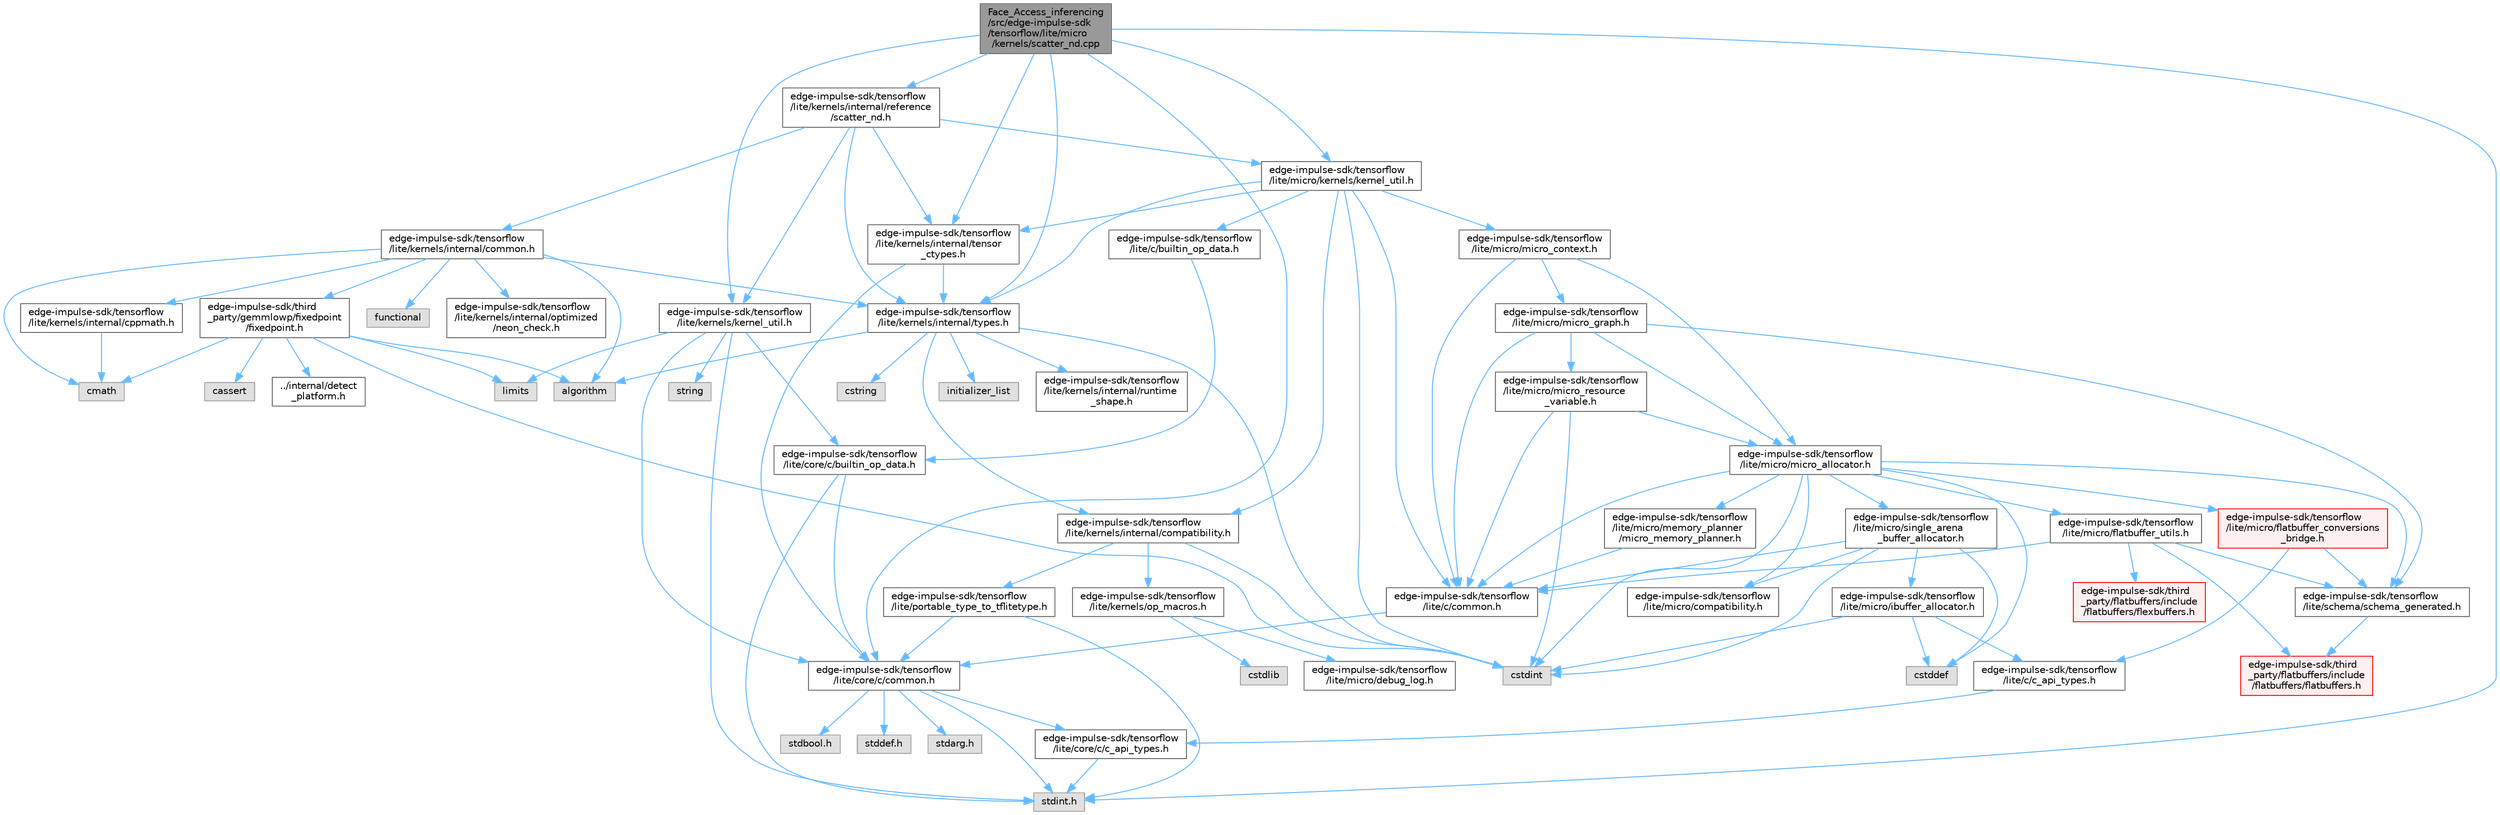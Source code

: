 digraph "Face_Access_inferencing/src/edge-impulse-sdk/tensorflow/lite/micro/kernels/scatter_nd.cpp"
{
 // LATEX_PDF_SIZE
  bgcolor="transparent";
  edge [fontname=Helvetica,fontsize=10,labelfontname=Helvetica,labelfontsize=10];
  node [fontname=Helvetica,fontsize=10,shape=box,height=0.2,width=0.4];
  Node1 [id="Node000001",label="Face_Access_inferencing\l/src/edge-impulse-sdk\l/tensorflow/lite/micro\l/kernels/scatter_nd.cpp",height=0.2,width=0.4,color="gray40", fillcolor="grey60", style="filled", fontcolor="black",tooltip=" "];
  Node1 -> Node2 [id="edge100_Node000001_Node000002",color="steelblue1",style="solid",tooltip=" "];
  Node2 [id="Node000002",label="stdint.h",height=0.2,width=0.4,color="grey60", fillcolor="#E0E0E0", style="filled",tooltip=" "];
  Node1 -> Node3 [id="edge101_Node000001_Node000003",color="steelblue1",style="solid",tooltip=" "];
  Node3 [id="Node000003",label="edge-impulse-sdk/tensorflow\l/lite/kernels/internal/reference\l/scatter_nd.h",height=0.2,width=0.4,color="grey40", fillcolor="white", style="filled",URL="$scatter__nd_8h.html",tooltip=" "];
  Node3 -> Node4 [id="edge102_Node000003_Node000004",color="steelblue1",style="solid",tooltip=" "];
  Node4 [id="Node000004",label="edge-impulse-sdk/tensorflow\l/lite/kernels/internal/common.h",height=0.2,width=0.4,color="grey40", fillcolor="white", style="filled",URL="$_face___access__inferencing_2src_2edge-impulse-sdk_2tensorflow_2lite_2kernels_2internal_2common_8h.html",tooltip=" "];
  Node4 -> Node5 [id="edge103_Node000004_Node000005",color="steelblue1",style="solid",tooltip=" "];
  Node5 [id="Node000005",label="algorithm",height=0.2,width=0.4,color="grey60", fillcolor="#E0E0E0", style="filled",tooltip=" "];
  Node4 -> Node6 [id="edge104_Node000004_Node000006",color="steelblue1",style="solid",tooltip=" "];
  Node6 [id="Node000006",label="cmath",height=0.2,width=0.4,color="grey60", fillcolor="#E0E0E0", style="filled",tooltip=" "];
  Node4 -> Node7 [id="edge105_Node000004_Node000007",color="steelblue1",style="solid",tooltip=" "];
  Node7 [id="Node000007",label="functional",height=0.2,width=0.4,color="grey60", fillcolor="#E0E0E0", style="filled",tooltip=" "];
  Node4 -> Node8 [id="edge106_Node000004_Node000008",color="steelblue1",style="solid",tooltip=" "];
  Node8 [id="Node000008",label="edge-impulse-sdk/third\l_party/gemmlowp/fixedpoint\l/fixedpoint.h",height=0.2,width=0.4,color="grey40", fillcolor="white", style="filled",URL="$_face___access__inferencing_2src_2edge-impulse-sdk_2third__party_2gemmlowp_2fixedpoint_2fixedpoint_8h.html",tooltip=" "];
  Node8 -> Node5 [id="edge107_Node000008_Node000005",color="steelblue1",style="solid",tooltip=" "];
  Node8 -> Node9 [id="edge108_Node000008_Node000009",color="steelblue1",style="solid",tooltip=" "];
  Node9 [id="Node000009",label="cassert",height=0.2,width=0.4,color="grey60", fillcolor="#E0E0E0", style="filled",tooltip=" "];
  Node8 -> Node6 [id="edge109_Node000008_Node000006",color="steelblue1",style="solid",tooltip=" "];
  Node8 -> Node10 [id="edge110_Node000008_Node000010",color="steelblue1",style="solid",tooltip=" "];
  Node10 [id="Node000010",label="cstdint",height=0.2,width=0.4,color="grey60", fillcolor="#E0E0E0", style="filled",tooltip=" "];
  Node8 -> Node11 [id="edge111_Node000008_Node000011",color="steelblue1",style="solid",tooltip=" "];
  Node11 [id="Node000011",label="limits",height=0.2,width=0.4,color="grey60", fillcolor="#E0E0E0", style="filled",tooltip=" "];
  Node8 -> Node12 [id="edge112_Node000008_Node000012",color="steelblue1",style="solid",tooltip=" "];
  Node12 [id="Node000012",label="../internal/detect\l_platform.h",height=0.2,width=0.4,color="grey40", fillcolor="white", style="filled",URL="$_face___access__inferencing_2src_2edge-impulse-sdk_2third__party_2gemmlowp_2internal_2detect__platform_8h.html",tooltip=" "];
  Node4 -> Node13 [id="edge113_Node000004_Node000013",color="steelblue1",style="solid",tooltip=" "];
  Node13 [id="Node000013",label="edge-impulse-sdk/tensorflow\l/lite/kernels/internal/cppmath.h",height=0.2,width=0.4,color="grey40", fillcolor="white", style="filled",URL="$_face___access__inferencing_2src_2edge-impulse-sdk_2tensorflow_2lite_2kernels_2internal_2cppmath_8h.html",tooltip=" "];
  Node13 -> Node6 [id="edge114_Node000013_Node000006",color="steelblue1",style="solid",tooltip=" "];
  Node4 -> Node14 [id="edge115_Node000004_Node000014",color="steelblue1",style="solid",tooltip=" "];
  Node14 [id="Node000014",label="edge-impulse-sdk/tensorflow\l/lite/kernels/internal/optimized\l/neon_check.h",height=0.2,width=0.4,color="grey40", fillcolor="white", style="filled",URL="$_face___access__inferencing_2src_2edge-impulse-sdk_2tensorflow_2lite_2kernels_2internal_2optimized_2neon__check_8h.html",tooltip=" "];
  Node4 -> Node15 [id="edge116_Node000004_Node000015",color="steelblue1",style="solid",tooltip=" "];
  Node15 [id="Node000015",label="edge-impulse-sdk/tensorflow\l/lite/kernels/internal/types.h",height=0.2,width=0.4,color="grey40", fillcolor="white", style="filled",URL="$_face___access__inferencing_2src_2edge-impulse-sdk_2tensorflow_2lite_2kernels_2internal_2types_8h.html",tooltip=" "];
  Node15 -> Node5 [id="edge117_Node000015_Node000005",color="steelblue1",style="solid",tooltip=" "];
  Node15 -> Node10 [id="edge118_Node000015_Node000010",color="steelblue1",style="solid",tooltip=" "];
  Node15 -> Node16 [id="edge119_Node000015_Node000016",color="steelblue1",style="solid",tooltip=" "];
  Node16 [id="Node000016",label="cstring",height=0.2,width=0.4,color="grey60", fillcolor="#E0E0E0", style="filled",tooltip=" "];
  Node15 -> Node17 [id="edge120_Node000015_Node000017",color="steelblue1",style="solid",tooltip=" "];
  Node17 [id="Node000017",label="initializer_list",height=0.2,width=0.4,color="grey60", fillcolor="#E0E0E0", style="filled",tooltip=" "];
  Node15 -> Node18 [id="edge121_Node000015_Node000018",color="steelblue1",style="solid",tooltip=" "];
  Node18 [id="Node000018",label="edge-impulse-sdk/tensorflow\l/lite/kernels/internal/compatibility.h",height=0.2,width=0.4,color="grey40", fillcolor="white", style="filled",URL="$_face___access__inferencing_2src_2edge-impulse-sdk_2tensorflow_2lite_2kernels_2internal_2compatibility_8h.html",tooltip=" "];
  Node18 -> Node10 [id="edge122_Node000018_Node000010",color="steelblue1",style="solid",tooltip=" "];
  Node18 -> Node19 [id="edge123_Node000018_Node000019",color="steelblue1",style="solid",tooltip=" "];
  Node19 [id="Node000019",label="edge-impulse-sdk/tensorflow\l/lite/portable_type_to_tflitetype.h",height=0.2,width=0.4,color="grey40", fillcolor="white", style="filled",URL="$_face___access__inferencing_2src_2edge-impulse-sdk_2tensorflow_2lite_2portable__type__to__tflitetype_8h.html",tooltip=" "];
  Node19 -> Node2 [id="edge124_Node000019_Node000002",color="steelblue1",style="solid",tooltip=" "];
  Node19 -> Node20 [id="edge125_Node000019_Node000020",color="steelblue1",style="solid",tooltip=" "];
  Node20 [id="Node000020",label="edge-impulse-sdk/tensorflow\l/lite/core/c/common.h",height=0.2,width=0.4,color="grey40", fillcolor="white", style="filled",URL="$_face___access__inferencing_2src_2edge-impulse-sdk_2tensorflow_2lite_2core_2c_2common_8h.html",tooltip=" "];
  Node20 -> Node21 [id="edge126_Node000020_Node000021",color="steelblue1",style="solid",tooltip=" "];
  Node21 [id="Node000021",label="stdarg.h",height=0.2,width=0.4,color="grey60", fillcolor="#E0E0E0", style="filled",tooltip=" "];
  Node20 -> Node22 [id="edge127_Node000020_Node000022",color="steelblue1",style="solid",tooltip=" "];
  Node22 [id="Node000022",label="stdbool.h",height=0.2,width=0.4,color="grey60", fillcolor="#E0E0E0", style="filled",tooltip=" "];
  Node20 -> Node23 [id="edge128_Node000020_Node000023",color="steelblue1",style="solid",tooltip=" "];
  Node23 [id="Node000023",label="stddef.h",height=0.2,width=0.4,color="grey60", fillcolor="#E0E0E0", style="filled",tooltip=" "];
  Node20 -> Node2 [id="edge129_Node000020_Node000002",color="steelblue1",style="solid",tooltip=" "];
  Node20 -> Node24 [id="edge130_Node000020_Node000024",color="steelblue1",style="solid",tooltip=" "];
  Node24 [id="Node000024",label="edge-impulse-sdk/tensorflow\l/lite/core/c/c_api_types.h",height=0.2,width=0.4,color="grey40", fillcolor="white", style="filled",URL="$_face___access__inferencing_2src_2edge-impulse-sdk_2tensorflow_2lite_2core_2c_2c__api__types_8h.html",tooltip=" "];
  Node24 -> Node2 [id="edge131_Node000024_Node000002",color="steelblue1",style="solid",tooltip=" "];
  Node18 -> Node25 [id="edge132_Node000018_Node000025",color="steelblue1",style="solid",tooltip=" "];
  Node25 [id="Node000025",label="edge-impulse-sdk/tensorflow\l/lite/kernels/op_macros.h",height=0.2,width=0.4,color="grey40", fillcolor="white", style="filled",URL="$_face___access__inferencing_2src_2edge-impulse-sdk_2tensorflow_2lite_2kernels_2op__macros_8h.html",tooltip=" "];
  Node25 -> Node26 [id="edge133_Node000025_Node000026",color="steelblue1",style="solid",tooltip=" "];
  Node26 [id="Node000026",label="edge-impulse-sdk/tensorflow\l/lite/micro/debug_log.h",height=0.2,width=0.4,color="grey40", fillcolor="white", style="filled",URL="$_face___access__inferencing_2src_2edge-impulse-sdk_2tensorflow_2lite_2micro_2debug__log_8h.html",tooltip=" "];
  Node25 -> Node27 [id="edge134_Node000025_Node000027",color="steelblue1",style="solid",tooltip=" "];
  Node27 [id="Node000027",label="cstdlib",height=0.2,width=0.4,color="grey60", fillcolor="#E0E0E0", style="filled",tooltip=" "];
  Node15 -> Node28 [id="edge135_Node000015_Node000028",color="steelblue1",style="solid",tooltip=" "];
  Node28 [id="Node000028",label="edge-impulse-sdk/tensorflow\l/lite/kernels/internal/runtime\l_shape.h",height=0.2,width=0.4,color="grey40", fillcolor="white", style="filled",URL="$_face___access__inferencing_2src_2edge-impulse-sdk_2tensorflow_2lite_2kernels_2internal_2runtime__shape_8h.html",tooltip=" "];
  Node3 -> Node15 [id="edge136_Node000003_Node000015",color="steelblue1",style="solid",tooltip=" "];
  Node3 -> Node29 [id="edge137_Node000003_Node000029",color="steelblue1",style="solid",tooltip=" "];
  Node29 [id="Node000029",label="edge-impulse-sdk/tensorflow\l/lite/kernels/internal/tensor\l_ctypes.h",height=0.2,width=0.4,color="grey40", fillcolor="white", style="filled",URL="$_face___access__inferencing_2src_2edge-impulse-sdk_2tensorflow_2lite_2kernels_2internal_2tensor__ctypes_8h.html",tooltip=" "];
  Node29 -> Node20 [id="edge138_Node000029_Node000020",color="steelblue1",style="solid",tooltip=" "];
  Node29 -> Node15 [id="edge139_Node000029_Node000015",color="steelblue1",style="solid",tooltip=" "];
  Node3 -> Node30 [id="edge140_Node000003_Node000030",color="steelblue1",style="solid",tooltip=" "];
  Node30 [id="Node000030",label="edge-impulse-sdk/tensorflow\l/lite/kernels/kernel_util.h",height=0.2,width=0.4,color="grey40", fillcolor="white", style="filled",URL="$_face___access__inferencing_2src_2edge-impulse-sdk_2tensorflow_2lite_2kernels_2kernel__util_8h.html",tooltip=" "];
  Node30 -> Node2 [id="edge141_Node000030_Node000002",color="steelblue1",style="solid",tooltip=" "];
  Node30 -> Node11 [id="edge142_Node000030_Node000011",color="steelblue1",style="solid",tooltip=" "];
  Node30 -> Node31 [id="edge143_Node000030_Node000031",color="steelblue1",style="solid",tooltip=" "];
  Node31 [id="Node000031",label="string",height=0.2,width=0.4,color="grey60", fillcolor="#E0E0E0", style="filled",tooltip=" "];
  Node30 -> Node32 [id="edge144_Node000030_Node000032",color="steelblue1",style="solid",tooltip=" "];
  Node32 [id="Node000032",label="edge-impulse-sdk/tensorflow\l/lite/core/c/builtin_op_data.h",height=0.2,width=0.4,color="grey40", fillcolor="white", style="filled",URL="$_face___access__inferencing_2src_2edge-impulse-sdk_2tensorflow_2lite_2core_2c_2builtin__op__data_8h.html",tooltip=" "];
  Node32 -> Node2 [id="edge145_Node000032_Node000002",color="steelblue1",style="solid",tooltip=" "];
  Node32 -> Node20 [id="edge146_Node000032_Node000020",color="steelblue1",style="solid",tooltip=" "];
  Node30 -> Node20 [id="edge147_Node000030_Node000020",color="steelblue1",style="solid",tooltip=" "];
  Node3 -> Node33 [id="edge148_Node000003_Node000033",color="steelblue1",style="solid",tooltip=" "];
  Node33 [id="Node000033",label="edge-impulse-sdk/tensorflow\l/lite/micro/kernels/kernel_util.h",height=0.2,width=0.4,color="grey40", fillcolor="white", style="filled",URL="$_face___access__inferencing_2src_2edge-impulse-sdk_2tensorflow_2lite_2micro_2kernels_2kernel__util_8h.html",tooltip=" "];
  Node33 -> Node10 [id="edge149_Node000033_Node000010",color="steelblue1",style="solid",tooltip=" "];
  Node33 -> Node34 [id="edge150_Node000033_Node000034",color="steelblue1",style="solid",tooltip=" "];
  Node34 [id="Node000034",label="edge-impulse-sdk/tensorflow\l/lite/c/builtin_op_data.h",height=0.2,width=0.4,color="grey40", fillcolor="white", style="filled",URL="$_face___access__inferencing_2src_2edge-impulse-sdk_2tensorflow_2lite_2c_2builtin__op__data_8h.html",tooltip=" "];
  Node34 -> Node32 [id="edge151_Node000034_Node000032",color="steelblue1",style="solid",tooltip=" "];
  Node33 -> Node35 [id="edge152_Node000033_Node000035",color="steelblue1",style="solid",tooltip=" "];
  Node35 [id="Node000035",label="edge-impulse-sdk/tensorflow\l/lite/c/common.h",height=0.2,width=0.4,color="grey40", fillcolor="white", style="filled",URL="$_face___access__inferencing_2src_2edge-impulse-sdk_2tensorflow_2lite_2c_2common_8h.html",tooltip=" "];
  Node35 -> Node20 [id="edge153_Node000035_Node000020",color="steelblue1",style="solid",tooltip=" "];
  Node33 -> Node18 [id="edge154_Node000033_Node000018",color="steelblue1",style="solid",tooltip=" "];
  Node33 -> Node29 [id="edge155_Node000033_Node000029",color="steelblue1",style="solid",tooltip=" "];
  Node33 -> Node15 [id="edge156_Node000033_Node000015",color="steelblue1",style="solid",tooltip=" "];
  Node33 -> Node36 [id="edge157_Node000033_Node000036",color="steelblue1",style="solid",tooltip=" "];
  Node36 [id="Node000036",label="edge-impulse-sdk/tensorflow\l/lite/micro/micro_context.h",height=0.2,width=0.4,color="grey40", fillcolor="white", style="filled",URL="$_face___access__inferencing_2src_2edge-impulse-sdk_2tensorflow_2lite_2micro_2micro__context_8h.html",tooltip=" "];
  Node36 -> Node35 [id="edge158_Node000036_Node000035",color="steelblue1",style="solid",tooltip=" "];
  Node36 -> Node37 [id="edge159_Node000036_Node000037",color="steelblue1",style="solid",tooltip=" "];
  Node37 [id="Node000037",label="edge-impulse-sdk/tensorflow\l/lite/micro/micro_allocator.h",height=0.2,width=0.4,color="grey40", fillcolor="white", style="filled",URL="$_face___access__inferencing_2src_2edge-impulse-sdk_2tensorflow_2lite_2micro_2micro__allocator_8h.html",tooltip=" "];
  Node37 -> Node38 [id="edge160_Node000037_Node000038",color="steelblue1",style="solid",tooltip=" "];
  Node38 [id="Node000038",label="cstddef",height=0.2,width=0.4,color="grey60", fillcolor="#E0E0E0", style="filled",tooltip=" "];
  Node37 -> Node10 [id="edge161_Node000037_Node000010",color="steelblue1",style="solid",tooltip=" "];
  Node37 -> Node35 [id="edge162_Node000037_Node000035",color="steelblue1",style="solid",tooltip=" "];
  Node37 -> Node39 [id="edge163_Node000037_Node000039",color="steelblue1",style="solid",tooltip=" "];
  Node39 [id="Node000039",label="edge-impulse-sdk/tensorflow\l/lite/micro/single_arena\l_buffer_allocator.h",height=0.2,width=0.4,color="grey40", fillcolor="white", style="filled",URL="$_face___access__inferencing_2src_2edge-impulse-sdk_2tensorflow_2lite_2micro_2single__arena__buffer__allocator_8h.html",tooltip=" "];
  Node39 -> Node38 [id="edge164_Node000039_Node000038",color="steelblue1",style="solid",tooltip=" "];
  Node39 -> Node10 [id="edge165_Node000039_Node000010",color="steelblue1",style="solid",tooltip=" "];
  Node39 -> Node35 [id="edge166_Node000039_Node000035",color="steelblue1",style="solid",tooltip=" "];
  Node39 -> Node40 [id="edge167_Node000039_Node000040",color="steelblue1",style="solid",tooltip=" "];
  Node40 [id="Node000040",label="edge-impulse-sdk/tensorflow\l/lite/micro/ibuffer_allocator.h",height=0.2,width=0.4,color="grey40", fillcolor="white", style="filled",URL="$_face___access__inferencing_2src_2edge-impulse-sdk_2tensorflow_2lite_2micro_2ibuffer__allocator_8h.html",tooltip=" "];
  Node40 -> Node38 [id="edge168_Node000040_Node000038",color="steelblue1",style="solid",tooltip=" "];
  Node40 -> Node10 [id="edge169_Node000040_Node000010",color="steelblue1",style="solid",tooltip=" "];
  Node40 -> Node41 [id="edge170_Node000040_Node000041",color="steelblue1",style="solid",tooltip=" "];
  Node41 [id="Node000041",label="edge-impulse-sdk/tensorflow\l/lite/c/c_api_types.h",height=0.2,width=0.4,color="grey40", fillcolor="white", style="filled",URL="$_face___access__inferencing_2src_2edge-impulse-sdk_2tensorflow_2lite_2c_2c__api__types_8h.html",tooltip=" "];
  Node41 -> Node24 [id="edge171_Node000041_Node000024",color="steelblue1",style="solid",tooltip=" "];
  Node39 -> Node42 [id="edge172_Node000039_Node000042",color="steelblue1",style="solid",tooltip=" "];
  Node42 [id="Node000042",label="edge-impulse-sdk/tensorflow\l/lite/micro/compatibility.h",height=0.2,width=0.4,color="grey40", fillcolor="white", style="filled",URL="$_face___access__inferencing_2src_2edge-impulse-sdk_2tensorflow_2lite_2micro_2compatibility_8h.html",tooltip=" "];
  Node37 -> Node42 [id="edge173_Node000037_Node000042",color="steelblue1",style="solid",tooltip=" "];
  Node37 -> Node43 [id="edge174_Node000037_Node000043",color="steelblue1",style="solid",tooltip=" "];
  Node43 [id="Node000043",label="edge-impulse-sdk/tensorflow\l/lite/micro/flatbuffer_utils.h",height=0.2,width=0.4,color="grey40", fillcolor="white", style="filled",URL="$_face___access__inferencing_2src_2edge-impulse-sdk_2tensorflow_2lite_2micro_2flatbuffer__utils_8h.html",tooltip=" "];
  Node43 -> Node44 [id="edge175_Node000043_Node000044",color="steelblue1",style="solid",tooltip=" "];
  Node44 [id="Node000044",label="edge-impulse-sdk/third\l_party/flatbuffers/include\l/flatbuffers/flatbuffers.h",height=0.2,width=0.4,color="red", fillcolor="#FFF0F0", style="filled",URL="$_face___access__inferencing_2src_2edge-impulse-sdk_2third__party_2flatbuffers_2include_2flatbuffers_2flatbuffers_8h.html",tooltip=" "];
  Node43 -> Node67 [id="edge176_Node000043_Node000067",color="steelblue1",style="solid",tooltip=" "];
  Node67 [id="Node000067",label="edge-impulse-sdk/third\l_party/flatbuffers/include\l/flatbuffers/flexbuffers.h",height=0.2,width=0.4,color="red", fillcolor="#FFF0F0", style="filled",URL="$_face___access__inferencing_2src_2edge-impulse-sdk_2third__party_2flatbuffers_2include_2flatbuffers_2flexbuffers_8h.html",tooltip=" "];
  Node43 -> Node35 [id="edge177_Node000043_Node000035",color="steelblue1",style="solid",tooltip=" "];
  Node43 -> Node74 [id="edge178_Node000043_Node000074",color="steelblue1",style="solid",tooltip=" "];
  Node74 [id="Node000074",label="edge-impulse-sdk/tensorflow\l/lite/schema/schema_generated.h",height=0.2,width=0.4,color="grey40", fillcolor="white", style="filled",URL="$_face___access__inferencing_2src_2edge-impulse-sdk_2tensorflow_2lite_2schema_2schema__generated_8h.html",tooltip=" "];
  Node74 -> Node44 [id="edge179_Node000074_Node000044",color="steelblue1",style="solid",tooltip=" "];
  Node37 -> Node75 [id="edge180_Node000037_Node000075",color="steelblue1",style="solid",tooltip=" "];
  Node75 [id="Node000075",label="edge-impulse-sdk/tensorflow\l/lite/micro/memory_planner\l/micro_memory_planner.h",height=0.2,width=0.4,color="grey40", fillcolor="white", style="filled",URL="$_face___access__inferencing_2src_2edge-impulse-sdk_2tensorflow_2lite_2micro_2memory__planner_2micro__memory__planner_8h.html",tooltip=" "];
  Node75 -> Node35 [id="edge181_Node000075_Node000035",color="steelblue1",style="solid",tooltip=" "];
  Node37 -> Node76 [id="edge182_Node000037_Node000076",color="steelblue1",style="solid",tooltip=" "];
  Node76 [id="Node000076",label="edge-impulse-sdk/tensorflow\l/lite/micro/flatbuffer_conversions\l_bridge.h",height=0.2,width=0.4,color="red", fillcolor="#FFF0F0", style="filled",URL="$_face___access__inferencing_2src_2edge-impulse-sdk_2tensorflow_2lite_2micro_2flatbuffer__conversions__bridge_8h.html",tooltip=" "];
  Node76 -> Node41 [id="edge183_Node000076_Node000041",color="steelblue1",style="solid",tooltip=" "];
  Node76 -> Node74 [id="edge184_Node000076_Node000074",color="steelblue1",style="solid",tooltip=" "];
  Node37 -> Node74 [id="edge185_Node000037_Node000074",color="steelblue1",style="solid",tooltip=" "];
  Node36 -> Node81 [id="edge186_Node000036_Node000081",color="steelblue1",style="solid",tooltip=" "];
  Node81 [id="Node000081",label="edge-impulse-sdk/tensorflow\l/lite/micro/micro_graph.h",height=0.2,width=0.4,color="grey40", fillcolor="white", style="filled",URL="$_face___access__inferencing_2src_2edge-impulse-sdk_2tensorflow_2lite_2micro_2micro__graph_8h.html",tooltip=" "];
  Node81 -> Node35 [id="edge187_Node000081_Node000035",color="steelblue1",style="solid",tooltip=" "];
  Node81 -> Node37 [id="edge188_Node000081_Node000037",color="steelblue1",style="solid",tooltip=" "];
  Node81 -> Node82 [id="edge189_Node000081_Node000082",color="steelblue1",style="solid",tooltip=" "];
  Node82 [id="Node000082",label="edge-impulse-sdk/tensorflow\l/lite/micro/micro_resource\l_variable.h",height=0.2,width=0.4,color="grey40", fillcolor="white", style="filled",URL="$_face___access__inferencing_2src_2edge-impulse-sdk_2tensorflow_2lite_2micro_2micro__resource__variable_8h.html",tooltip=" "];
  Node82 -> Node10 [id="edge190_Node000082_Node000010",color="steelblue1",style="solid",tooltip=" "];
  Node82 -> Node35 [id="edge191_Node000082_Node000035",color="steelblue1",style="solid",tooltip=" "];
  Node82 -> Node37 [id="edge192_Node000082_Node000037",color="steelblue1",style="solid",tooltip=" "];
  Node81 -> Node74 [id="edge193_Node000081_Node000074",color="steelblue1",style="solid",tooltip=" "];
  Node1 -> Node20 [id="edge194_Node000001_Node000020",color="steelblue1",style="solid",tooltip=" "];
  Node1 -> Node29 [id="edge195_Node000001_Node000029",color="steelblue1",style="solid",tooltip=" "];
  Node1 -> Node30 [id="edge196_Node000001_Node000030",color="steelblue1",style="solid",tooltip=" "];
  Node1 -> Node33 [id="edge197_Node000001_Node000033",color="steelblue1",style="solid",tooltip=" "];
  Node1 -> Node15 [id="edge198_Node000001_Node000015",color="steelblue1",style="solid",tooltip=" "];
}
